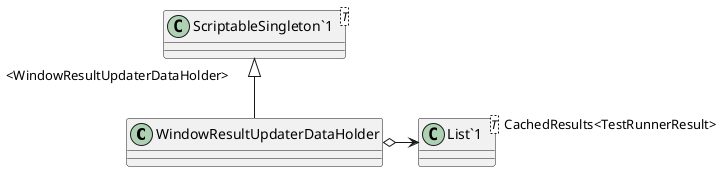 @startuml
class WindowResultUpdaterDataHolder {
}
class "ScriptableSingleton`1"<T> {
}
class "List`1"<T> {
}
"ScriptableSingleton`1" "<WindowResultUpdaterDataHolder>" <|-- WindowResultUpdaterDataHolder
WindowResultUpdaterDataHolder o-> "CachedResults<TestRunnerResult>" "List`1"
@enduml
